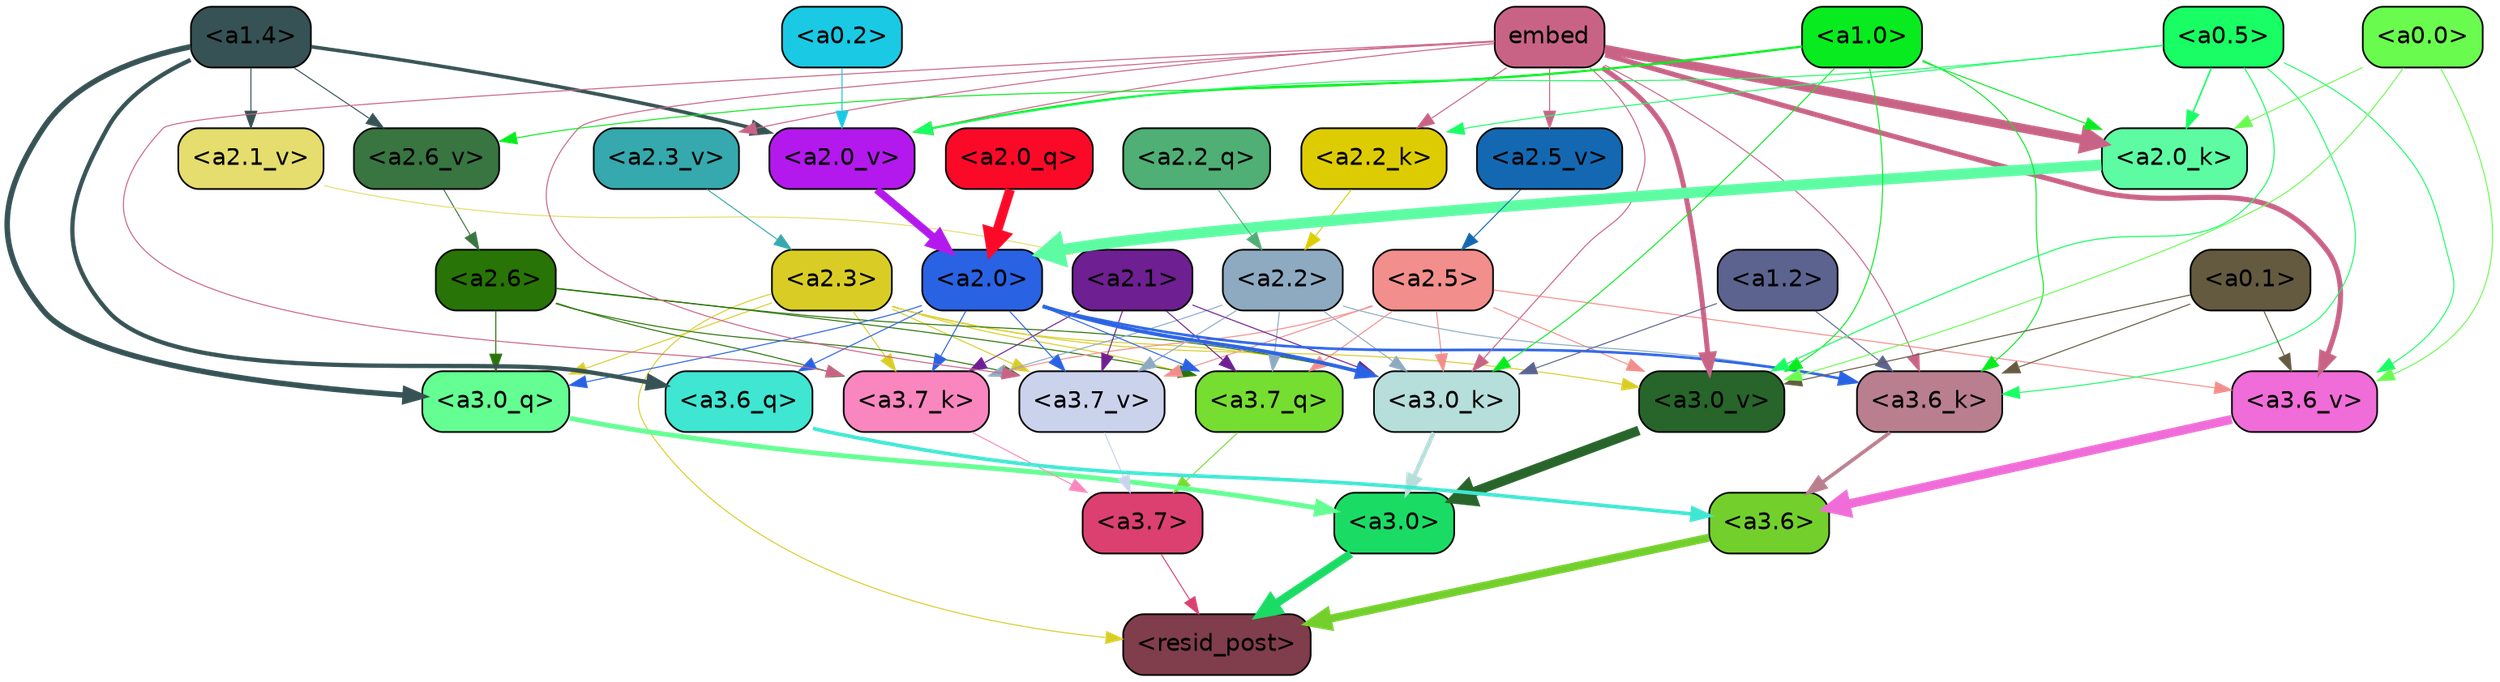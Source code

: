 strict digraph "" {
	graph [bgcolor=transparent,
		layout=dot,
		overlap=false,
		splines=true
	];
	"<a3.7>"	[color=black,
		fillcolor="#db4070",
		fontname=Helvetica,
		shape=box,
		style="filled, rounded"];
	"<resid_post>"	[color=black,
		fillcolor="#803d4b",
		fontname=Helvetica,
		shape=box,
		style="filled, rounded"];
	"<a3.7>" -> "<resid_post>"	[color="#db4070",
		penwidth=0.6];
	"<a3.6>"	[color=black,
		fillcolor="#73d02c",
		fontname=Helvetica,
		shape=box,
		style="filled, rounded"];
	"<a3.6>" -> "<resid_post>"	[color="#73d02c",
		penwidth=4.753257989883423];
	"<a3.0>"	[color=black,
		fillcolor="#1adc65",
		fontname=Helvetica,
		shape=box,
		style="filled, rounded"];
	"<a3.0>" -> "<resid_post>"	[color="#1adc65",
		penwidth=4.90053927898407];
	"<a2.3>"	[color=black,
		fillcolor="#d9cd25",
		fontname=Helvetica,
		shape=box,
		style="filled, rounded"];
	"<a2.3>" -> "<resid_post>"	[color="#d9cd25",
		penwidth=0.6];
	"<a3.7_q>"	[color=black,
		fillcolor="#76dd31",
		fontname=Helvetica,
		shape=box,
		style="filled, rounded"];
	"<a2.3>" -> "<a3.7_q>"	[color="#d9cd25",
		penwidth=0.6];
	"<a3.0_q>"	[color=black,
		fillcolor="#64fe92",
		fontname=Helvetica,
		shape=box,
		style="filled, rounded"];
	"<a2.3>" -> "<a3.0_q>"	[color="#d9cd25",
		penwidth=0.6];
	"<a3.7_k>"	[color=black,
		fillcolor="#fa86bf",
		fontname=Helvetica,
		shape=box,
		style="filled, rounded"];
	"<a2.3>" -> "<a3.7_k>"	[color="#d9cd25",
		penwidth=0.6];
	"<a3.0_k>"	[color=black,
		fillcolor="#b6deda",
		fontname=Helvetica,
		shape=box,
		style="filled, rounded"];
	"<a2.3>" -> "<a3.0_k>"	[color="#d9cd25",
		penwidth=0.6];
	"<a3.7_v>"	[color=black,
		fillcolor="#cbd2ec",
		fontname=Helvetica,
		shape=box,
		style="filled, rounded"];
	"<a2.3>" -> "<a3.7_v>"	[color="#d9cd25",
		penwidth=0.6];
	"<a3.0_v>"	[color=black,
		fillcolor="#27652a",
		fontname=Helvetica,
		shape=box,
		style="filled, rounded"];
	"<a2.3>" -> "<a3.0_v>"	[color="#d9cd25",
		penwidth=0.6];
	"<a3.7_q>" -> "<a3.7>"	[color="#76dd31",
		penwidth=0.6];
	"<a3.6_q>"	[color=black,
		fillcolor="#3fe6d2",
		fontname=Helvetica,
		shape=box,
		style="filled, rounded"];
	"<a3.6_q>" -> "<a3.6>"	[color="#3fe6d2",
		penwidth=2.160832464694977];
	"<a3.0_q>" -> "<a3.0>"	[color="#64fe92",
		penwidth=2.870753765106201];
	"<a3.7_k>" -> "<a3.7>"	[color="#fa86bf",
		penwidth=0.6];
	"<a3.6_k>"	[color=black,
		fillcolor="#b97f8f",
		fontname=Helvetica,
		shape=box,
		style="filled, rounded"];
	"<a3.6_k>" -> "<a3.6>"	[color="#b97f8f",
		penwidth=2.13908451795578];
	"<a3.0_k>" -> "<a3.0>"	[color="#b6deda",
		penwidth=2.520303964614868];
	"<a3.7_v>" -> "<a3.7>"	[color="#cbd2ec",
		penwidth=0.6];
	"<a3.6_v>"	[color=black,
		fillcolor="#f06cd8",
		fontname=Helvetica,
		shape=box,
		style="filled, rounded"];
	"<a3.6_v>" -> "<a3.6>"	[color="#f06cd8",
		penwidth=5.297133803367615];
	"<a3.0_v>" -> "<a3.0>"	[color="#27652a",
		penwidth=5.680712580680847];
	"<a2.6>"	[color=black,
		fillcolor="#287406",
		fontname=Helvetica,
		shape=box,
		style="filled, rounded"];
	"<a2.6>" -> "<a3.7_q>"	[color="#287406",
		penwidth=0.6];
	"<a2.6>" -> "<a3.0_q>"	[color="#287406",
		penwidth=0.6];
	"<a2.6>" -> "<a3.7_k>"	[color="#287406",
		penwidth=0.6];
	"<a2.6>" -> "<a3.0_k>"	[color="#287406",
		penwidth=0.6];
	"<a2.6>" -> "<a3.7_v>"	[color="#287406",
		penwidth=0.6];
	"<a2.5>"	[color=black,
		fillcolor="#f28e8b",
		fontname=Helvetica,
		shape=box,
		style="filled, rounded"];
	"<a2.5>" -> "<a3.7_q>"	[color="#f28e8b",
		penwidth=0.6];
	"<a2.5>" -> "<a3.7_k>"	[color="#f28e8b",
		penwidth=0.6];
	"<a2.5>" -> "<a3.0_k>"	[color="#f28e8b",
		penwidth=0.6];
	"<a2.5>" -> "<a3.7_v>"	[color="#f28e8b",
		penwidth=0.6];
	"<a2.5>" -> "<a3.6_v>"	[color="#f28e8b",
		penwidth=0.6];
	"<a2.5>" -> "<a3.0_v>"	[color="#f28e8b",
		penwidth=0.6];
	"<a2.2>"	[color=black,
		fillcolor="#8daac1",
		fontname=Helvetica,
		shape=box,
		style="filled, rounded"];
	"<a2.2>" -> "<a3.7_q>"	[color="#8daac1",
		penwidth=0.6];
	"<a2.2>" -> "<a3.7_k>"	[color="#8daac1",
		penwidth=0.6];
	"<a2.2>" -> "<a3.6_k>"	[color="#8daac1",
		penwidth=0.6];
	"<a2.2>" -> "<a3.0_k>"	[color="#8daac1",
		penwidth=0.6];
	"<a2.2>" -> "<a3.7_v>"	[color="#8daac1",
		penwidth=0.6];
	"<a2.1>"	[color=black,
		fillcolor="#6e1f91",
		fontname=Helvetica,
		shape=box,
		style="filled, rounded"];
	"<a2.1>" -> "<a3.7_q>"	[color="#6e1f91",
		penwidth=0.6];
	"<a2.1>" -> "<a3.7_k>"	[color="#6e1f91",
		penwidth=0.6];
	"<a2.1>" -> "<a3.0_k>"	[color="#6e1f91",
		penwidth=0.6];
	"<a2.1>" -> "<a3.7_v>"	[color="#6e1f91",
		penwidth=0.6];
	"<a2.0>"	[color=black,
		fillcolor="#2962e2",
		fontname=Helvetica,
		shape=box,
		style="filled, rounded"];
	"<a2.0>" -> "<a3.7_q>"	[color="#2962e2",
		penwidth=0.6];
	"<a2.0>" -> "<a3.6_q>"	[color="#2962e2",
		penwidth=0.6];
	"<a2.0>" -> "<a3.0_q>"	[color="#2962e2",
		penwidth=0.6];
	"<a2.0>" -> "<a3.7_k>"	[color="#2962e2",
		penwidth=0.6];
	"<a2.0>" -> "<a3.6_k>"	[color="#2962e2",
		penwidth=1.5348684191703796];
	"<a2.0>" -> "<a3.0_k>"	[color="#2962e2",
		penwidth=2.172017753124237];
	"<a2.0>" -> "<a3.7_v>"	[color="#2962e2",
		penwidth=0.6];
	"<a1.4>"	[color=black,
		fillcolor="#365254",
		fontname=Helvetica,
		shape=box,
		style="filled, rounded"];
	"<a1.4>" -> "<a3.6_q>"	[color="#365254",
		penwidth=2.532623291015625];
	"<a1.4>" -> "<a3.0_q>"	[color="#365254",
		penwidth=3.2595192790031433];
	"<a2.6_v>"	[color=black,
		fillcolor="#387541",
		fontname=Helvetica,
		shape=box,
		style="filled, rounded"];
	"<a1.4>" -> "<a2.6_v>"	[color="#365254",
		penwidth=0.6];
	"<a2.1_v>"	[color=black,
		fillcolor="#e5dd6d",
		fontname=Helvetica,
		shape=box,
		style="filled, rounded"];
	"<a1.4>" -> "<a2.1_v>"	[color="#365254",
		penwidth=0.6];
	"<a2.0_v>"	[color=black,
		fillcolor="#b319ec",
		fontname=Helvetica,
		shape=box,
		style="filled, rounded"];
	"<a1.4>" -> "<a2.0_v>"	[color="#365254",
		penwidth=2.1199009865522385];
	embed	[color=black,
		fillcolor="#c96386",
		fontname=Helvetica,
		shape=box,
		style="filled, rounded"];
	embed -> "<a3.7_k>"	[color="#c96386",
		penwidth=0.6];
	embed -> "<a3.6_k>"	[color="#c96386",
		penwidth=0.6];
	embed -> "<a3.0_k>"	[color="#c96386",
		penwidth=0.6117386221885681];
	embed -> "<a3.7_v>"	[color="#c96386",
		penwidth=0.6];
	embed -> "<a3.6_v>"	[color="#c96386",
		penwidth=3.0186105966567993];
	embed -> "<a3.0_v>"	[color="#c96386",
		penwidth=2.969020187854767];
	"<a2.2_k>"	[color=black,
		fillcolor="#decc02",
		fontname=Helvetica,
		shape=box,
		style="filled, rounded"];
	embed -> "<a2.2_k>"	[color="#c96386",
		penwidth=0.6];
	"<a2.0_k>"	[color=black,
		fillcolor="#5dfca3",
		fontname=Helvetica,
		shape=box,
		style="filled, rounded"];
	embed -> "<a2.0_k>"	[color="#c96386",
		penwidth=5.307481050491333];
	"<a2.5_v>"	[color=black,
		fillcolor="#1468b1",
		fontname=Helvetica,
		shape=box,
		style="filled, rounded"];
	embed -> "<a2.5_v>"	[color="#c96386",
		penwidth=0.6];
	"<a2.3_v>"	[color=black,
		fillcolor="#35a9ae",
		fontname=Helvetica,
		shape=box,
		style="filled, rounded"];
	embed -> "<a2.3_v>"	[color="#c96386",
		penwidth=0.6];
	embed -> "<a2.0_v>"	[color="#c96386",
		penwidth=0.6];
	"<a1.2>"	[color=black,
		fillcolor="#5c638e",
		fontname=Helvetica,
		shape=box,
		style="filled, rounded"];
	"<a1.2>" -> "<a3.6_k>"	[color="#5c638e",
		penwidth=0.6];
	"<a1.2>" -> "<a3.0_k>"	[color="#5c638e",
		penwidth=0.6];
	"<a1.0>"	[color=black,
		fillcolor="#08eb1e",
		fontname=Helvetica,
		shape=box,
		style="filled, rounded"];
	"<a1.0>" -> "<a3.6_k>"	[color="#08eb1e",
		penwidth=0.6];
	"<a1.0>" -> "<a3.0_k>"	[color="#08eb1e",
		penwidth=0.6];
	"<a1.0>" -> "<a3.0_v>"	[color="#08eb1e",
		penwidth=0.6];
	"<a1.0>" -> "<a2.0_k>"	[color="#08eb1e",
		penwidth=0.6];
	"<a1.0>" -> "<a2.6_v>"	[color="#08eb1e",
		penwidth=0.6];
	"<a1.0>" -> "<a2.0_v>"	[color="#08eb1e",
		penwidth=1.237271785736084];
	"<a0.5>"	[color=black,
		fillcolor="#18fe64",
		fontname=Helvetica,
		shape=box,
		style="filled, rounded"];
	"<a0.5>" -> "<a3.6_k>"	[color="#18fe64",
		penwidth=0.6];
	"<a0.5>" -> "<a3.6_v>"	[color="#18fe64",
		penwidth=0.6];
	"<a0.5>" -> "<a3.0_v>"	[color="#18fe64",
		penwidth=0.6409564018249512];
	"<a0.5>" -> "<a2.2_k>"	[color="#18fe64",
		penwidth=0.6];
	"<a0.5>" -> "<a2.0_k>"	[color="#18fe64",
		penwidth=0.9355769157409668];
	"<a0.5>" -> "<a2.0_v>"	[color="#18fe64",
		penwidth=0.6];
	"<a0.1>"	[color=black,
		fillcolor="#645a40",
		fontname=Helvetica,
		shape=box,
		style="filled, rounded"];
	"<a0.1>" -> "<a3.6_k>"	[color="#645a40",
		penwidth=0.6];
	"<a0.1>" -> "<a3.6_v>"	[color="#645a40",
		penwidth=0.6];
	"<a0.1>" -> "<a3.0_v>"	[color="#645a40",
		penwidth=0.6];
	"<a0.0>"	[color=black,
		fillcolor="#6afb4f",
		fontname=Helvetica,
		shape=box,
		style="filled, rounded"];
	"<a0.0>" -> "<a3.6_v>"	[color="#6afb4f",
		penwidth=0.6];
	"<a0.0>" -> "<a3.0_v>"	[color="#6afb4f",
		penwidth=0.6];
	"<a0.0>" -> "<a2.0_k>"	[color="#6afb4f",
		penwidth=0.6];
	"<a2.2_q>"	[color=black,
		fillcolor="#4faf74",
		fontname=Helvetica,
		shape=box,
		style="filled, rounded"];
	"<a2.2_q>" -> "<a2.2>"	[color="#4faf74",
		penwidth=0.6];
	"<a2.0_q>"	[color=black,
		fillcolor="#fb0a28",
		fontname=Helvetica,
		shape=box,
		style="filled, rounded"];
	"<a2.0_q>" -> "<a2.0>"	[color="#fb0a28",
		penwidth=5.682948350906372];
	"<a2.2_k>" -> "<a2.2>"	[color="#decc02",
		penwidth=0.6];
	"<a2.0_k>" -> "<a2.0>"	[color="#5dfca3",
		penwidth=6.450693130493164];
	"<a2.6_v>" -> "<a2.6>"	[color="#387541",
		penwidth=0.6];
	"<a2.5_v>" -> "<a2.5>"	[color="#1468b1",
		penwidth=0.6];
	"<a2.3_v>" -> "<a2.3>"	[color="#35a9ae",
		penwidth=0.6];
	"<a2.1_v>" -> "<a2.1>"	[color="#e5dd6d",
		penwidth=0.6];
	"<a2.0_v>" -> "<a2.0>"	[color="#b319ec",
		penwidth=4.592647075653076];
	"<a0.2>"	[color=black,
		fillcolor="#1ac9e4",
		fontname=Helvetica,
		shape=box,
		style="filled, rounded"];
	"<a0.2>" -> "<a2.0_v>"	[color="#1ac9e4",
		penwidth=0.6];
}
